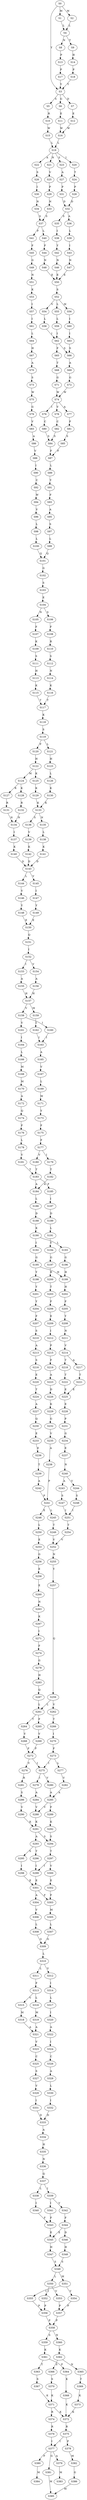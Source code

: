strict digraph  {
	S0 -> S1 [ label = M ];
	S0 -> S2 [ label = M ];
	S0 -> S3 [ label = Y ];
	S1 -> S4 [ label = L ];
	S2 -> S4 [ label = L ];
	S3 -> S5 [ label = S ];
	S3 -> S6 [ label = G ];
	S3 -> S7 [ label = D ];
	S4 -> S8 [ label = N ];
	S4 -> S9 [ label = T ];
	S5 -> S10 [ label = R ];
	S6 -> S11 [ label = E ];
	S7 -> S12 [ label = E ];
	S8 -> S13 [ label = P ];
	S9 -> S14 [ label = H ];
	S10 -> S15 [ label = W ];
	S11 -> S16 [ label = W ];
	S12 -> S16 [ label = W ];
	S13 -> S17 [ label = P ];
	S14 -> S18 [ label = P ];
	S15 -> S19 [ label = L ];
	S16 -> S19 [ label = L ];
	S17 -> S3 [ label = Y ];
	S18 -> S3 [ label = Y ];
	S19 -> S20 [ label = I ];
	S19 -> S21 [ label = N ];
	S19 -> S22 [ label = A ];
	S19 -> S23 [ label = S ];
	S20 -> S24 [ label = T ];
	S21 -> S25 [ label = V ];
	S22 -> S26 [ label = S ];
	S23 -> S27 [ label = A ];
	S24 -> S28 [ label = P ];
	S25 -> S29 [ label = P ];
	S26 -> S30 [ label = I ];
	S27 -> S31 [ label = P ];
	S28 -> S32 [ label = D ];
	S29 -> S33 [ label = N ];
	S30 -> S34 [ label = N ];
	S31 -> S32 [ label = D ];
	S32 -> S35 [ label = S ];
	S32 -> S36 [ label = A ];
	S33 -> S37 [ label = S ];
	S34 -> S37 [ label = S ];
	S35 -> S38 [ label = I ];
	S36 -> S39 [ label = L ];
	S37 -> S40 [ label = L ];
	S37 -> S41 [ label = F ];
	S38 -> S42 [ label = Y ];
	S39 -> S43 [ label = I ];
	S40 -> S44 [ label = F ];
	S41 -> S45 [ label = F ];
	S42 -> S46 [ label = N ];
	S43 -> S47 [ label = N ];
	S44 -> S48 [ label = N ];
	S45 -> S49 [ label = G ];
	S46 -> S50 [ label = E ];
	S47 -> S50 [ label = E ];
	S48 -> S50 [ label = E ];
	S49 -> S51 [ label = N ];
	S50 -> S52 [ label = S ];
	S51 -> S53 [ label = K ];
	S52 -> S54 [ label = V ];
	S52 -> S55 [ label = L ];
	S52 -> S56 [ label = M ];
	S53 -> S57 [ label = I ];
	S54 -> S58 [ label = L ];
	S55 -> S59 [ label = L ];
	S56 -> S60 [ label = I ];
	S57 -> S61 [ label = I ];
	S58 -> S62 [ label = I ];
	S59 -> S62 [ label = I ];
	S60 -> S63 [ label = I ];
	S61 -> S64 [ label = L ];
	S62 -> S65 [ label = F ];
	S62 -> S66 [ label = S ];
	S63 -> S66 [ label = S ];
	S64 -> S67 [ label = H ];
	S65 -> S68 [ label = T ];
	S66 -> S69 [ label = A ];
	S67 -> S70 [ label = A ];
	S68 -> S71 [ label = G ];
	S69 -> S72 [ label = G ];
	S70 -> S73 [ label = S ];
	S71 -> S74 [ label = W ];
	S72 -> S74 [ label = W ];
	S73 -> S75 [ label = W ];
	S74 -> S76 [ label = I ];
	S74 -> S77 [ label = A ];
	S74 -> S78 [ label = V ];
	S75 -> S79 [ label = G ];
	S76 -> S80 [ label = C ];
	S77 -> S81 [ label = F ];
	S78 -> S82 [ label = C ];
	S79 -> S83 [ label = V ];
	S80 -> S84 [ label = S ];
	S81 -> S85 [ label = S ];
	S82 -> S84 [ label = S ];
	S83 -> S86 [ label = A ];
	S84 -> S87 [ label = F ];
	S85 -> S87 [ label = F ];
	S86 -> S88 [ label = V ];
	S87 -> S89 [ label = L ];
	S88 -> S90 [ label = I ];
	S89 -> S91 [ label = Y ];
	S90 -> S92 [ label = C ];
	S91 -> S93 [ label = F ];
	S92 -> S94 [ label = W ];
	S93 -> S95 [ label = A ];
	S94 -> S96 [ label = V ];
	S95 -> S97 [ label = S ];
	S96 -> S98 [ label = L ];
	S97 -> S99 [ label = L ];
	S98 -> S100 [ label = L ];
	S99 -> S101 [ label = Q ];
	S100 -> S101 [ label = Q ];
	S101 -> S102 [ label = G ];
	S102 -> S103 [ label = S ];
	S103 -> S104 [ label = E ];
	S104 -> S105 [ label = N ];
	S104 -> S106 [ label = S ];
	S105 -> S107 [ label = F ];
	S106 -> S108 [ label = F ];
	S107 -> S109 [ label = K ];
	S108 -> S110 [ label = R ];
	S109 -> S111 [ label = S ];
	S110 -> S112 [ label = S ];
	S111 -> S113 [ label = H ];
	S112 -> S114 [ label = N ];
	S113 -> S115 [ label = K ];
	S114 -> S116 [ label = K ];
	S115 -> S117 [ label = T ];
	S116 -> S117 [ label = T ];
	S117 -> S118 [ label = K ];
	S118 -> S119 [ label = S ];
	S119 -> S120 [ label = F ];
	S119 -> S121 [ label = L ];
	S120 -> S122 [ label = H ];
	S121 -> S123 [ label = H ];
	S122 -> S124 [ label = M ];
	S122 -> S125 [ label = K ];
	S123 -> S126 [ label = L ];
	S124 -> S127 [ label = R ];
	S124 -> S128 [ label = K ];
	S125 -> S129 [ label = K ];
	S126 -> S130 [ label = K ];
	S127 -> S131 [ label = R ];
	S128 -> S132 [ label = R ];
	S129 -> S133 [ label = K ];
	S130 -> S133 [ label = K ];
	S131 -> S134 [ label = N ];
	S132 -> S134 [ label = N ];
	S133 -> S135 [ label = N ];
	S133 -> S136 [ label = S ];
	S134 -> S137 [ label = I ];
	S135 -> S138 [ label = L ];
	S136 -> S139 [ label = V ];
	S137 -> S140 [ label = K ];
	S138 -> S141 [ label = K ];
	S139 -> S142 [ label = K ];
	S140 -> S143 [ label = D ];
	S141 -> S143 [ label = D ];
	S142 -> S143 [ label = D ];
	S143 -> S144 [ label = L ];
	S143 -> S145 [ label = V ];
	S144 -> S146 [ label = V ];
	S145 -> S147 [ label = I ];
	S146 -> S148 [ label = Y ];
	S147 -> S149 [ label = Y ];
	S148 -> S150 [ label = E ];
	S149 -> S150 [ label = E ];
	S150 -> S151 [ label = Q ];
	S151 -> S152 [ label = I ];
	S152 -> S153 [ label = I ];
	S152 -> S154 [ label = V ];
	S153 -> S155 [ label = A ];
	S154 -> S156 [ label = A ];
	S155 -> S157 [ label = H ];
	S156 -> S157 [ label = H ];
	S157 -> S158 [ label = V ];
	S157 -> S159 [ label = M ];
	S158 -> S160 [ label = I ];
	S158 -> S161 [ label = V ];
	S159 -> S162 [ label = I ];
	S160 -> S163 [ label = I ];
	S161 -> S164 [ label = I ];
	S162 -> S163 [ label = I ];
	S163 -> S165 [ label = A ];
	S164 -> S166 [ label = L ];
	S165 -> S167 [ label = V ];
	S166 -> S168 [ label = M ];
	S167 -> S169 [ label = L ];
	S168 -> S170 [ label = M ];
	S169 -> S171 [ label = M ];
	S170 -> S172 [ label = A ];
	S171 -> S173 [ label = Y ];
	S172 -> S174 [ label = Q ];
	S173 -> S175 [ label = F ];
	S174 -> S176 [ label = F ];
	S175 -> S177 [ label = F ];
	S176 -> S178 [ label = L ];
	S177 -> S179 [ label = I ];
	S177 -> S180 [ label = V ];
	S178 -> S181 [ label = V ];
	S179 -> S182 [ label = T ];
	S180 -> S183 [ label = T ];
	S181 -> S183 [ label = T ];
	S182 -> S184 [ label = A ];
	S183 -> S184 [ label = A ];
	S183 -> S185 [ label = F ];
	S184 -> S186 [ label = L ];
	S185 -> S187 [ label = I ];
	S186 -> S188 [ label = D ];
	S187 -> S189 [ label = D ];
	S188 -> S190 [ label = K ];
	S189 -> S191 [ label = L ];
	S190 -> S192 [ label = I ];
	S190 -> S193 [ label = L ];
	S191 -> S194 [ label = Y ];
	S192 -> S195 [ label = G ];
	S193 -> S196 [ label = G ];
	S194 -> S197 [ label = G ];
	S195 -> S198 [ label = Y ];
	S195 -> S199 [ label = H ];
	S196 -> S199 [ label = H ];
	S197 -> S200 [ label = R ];
	S198 -> S201 [ label = Y ];
	S199 -> S202 [ label = H ];
	S200 -> S203 [ label = T ];
	S201 -> S204 [ label = Y ];
	S202 -> S205 [ label = F ];
	S203 -> S206 [ label = F ];
	S204 -> S207 [ label = F ];
	S205 -> S208 [ label = Y ];
	S206 -> S209 [ label = E ];
	S207 -> S210 [ label = S ];
	S208 -> S211 [ label = N ];
	S209 -> S212 [ label = I ];
	S210 -> S213 [ label = A ];
	S211 -> S214 [ label = V ];
	S212 -> S215 [ label = P ];
	S213 -> S216 [ label = S ];
	S214 -> S217 [ label = A ];
	S214 -> S218 [ label = T ];
	S215 -> S219 [ label = F ];
	S216 -> S220 [ label = E ];
	S217 -> S221 [ label = T ];
	S218 -> S222 [ label = T ];
	S219 -> S223 [ label = A ];
	S220 -> S224 [ label = T ];
	S221 -> S225 [ label = E ];
	S222 -> S225 [ label = E ];
	S223 -> S226 [ label = D ];
	S224 -> S227 [ label = A ];
	S225 -> S228 [ label = E ];
	S226 -> S229 [ label = K ];
	S227 -> S230 [ label = Q ];
	S228 -> S231 [ label = P ];
	S229 -> S232 [ label = G ];
	S230 -> S233 [ label = E ];
	S231 -> S234 [ label = G ];
	S232 -> S235 [ label = V ];
	S233 -> S236 [ label = E ];
	S234 -> S237 [ label = E ];
	S235 -> S238 [ label = A ];
	S236 -> S239 [ label = T ];
	S237 -> S240 [ label = N ];
	S238 -> S241 [ label = P ];
	S239 -> S242 [ label = A ];
	S240 -> S243 [ label = A ];
	S240 -> S244 [ label = V ];
	S241 -> S245 [ label = L ];
	S241 -> S246 [ label = E ];
	S242 -> S241 [ label = P ];
	S243 -> S247 [ label = S ];
	S244 -> S248 [ label = S ];
	S245 -> S249 [ label = T ];
	S246 -> S250 [ label = L ];
	S247 -> S251 [ label = I ];
	S248 -> S251 [ label = I ];
	S249 -> S252 [ label = V ];
	S250 -> S253 [ label = E ];
	S251 -> S254 [ label = T ];
	S252 -> S255 [ label = N ];
	S253 -> S256 [ label = G ];
	S254 -> S252 [ label = V ];
	S255 -> S257 [ label = Y ];
	S256 -> S258 [ label = E ];
	S257 -> S259 [ label = Q ];
	S258 -> S260 [ label = E ];
	S259 -> S261 [ label = L ];
	S259 -> S262 [ label = V ];
	S260 -> S263 [ label = N ];
	S261 -> S264 [ label = T ];
	S261 -> S265 [ label = F ];
	S262 -> S266 [ label = T ];
	S263 -> S267 [ label = K ];
	S264 -> S268 [ label = V ];
	S265 -> S269 [ label = V ];
	S266 -> S270 [ label = I ];
	S267 -> S271 [ label = I ];
	S268 -> S272 [ label = F ];
	S269 -> S272 [ label = F ];
	S270 -> S273 [ label = F ];
	S271 -> S274 [ label = F ];
	S272 -> S275 [ label = I ];
	S272 -> S276 [ label = V ];
	S273 -> S275 [ label = I ];
	S273 -> S277 [ label = L ];
	S274 -> S278 [ label = G ];
	S275 -> S279 [ label = I ];
	S275 -> S280 [ label = V ];
	S276 -> S281 [ label = R ];
	S277 -> S282 [ label = V ];
	S278 -> S283 [ label = H ];
	S279 -> S284 [ label = A ];
	S280 -> S285 [ label = A ];
	S281 -> S286 [ label = S ];
	S282 -> S285 [ label = A ];
	S283 -> S287 [ label = Q ];
	S284 -> S288 [ label = V ];
	S285 -> S289 [ label = F ];
	S285 -> S288 [ label = V ];
	S286 -> S290 [ label = V ];
	S287 -> S261 [ label = L ];
	S288 -> S291 [ label = K ];
	S289 -> S292 [ label = K ];
	S290 -> S291 [ label = K ];
	S291 -> S293 [ label = A ];
	S291 -> S294 [ label = S ];
	S292 -> S294 [ label = S ];
	S293 -> S295 [ label = S ];
	S293 -> S296 [ label = T ];
	S294 -> S297 [ label = T ];
	S295 -> S298 [ label = I ];
	S296 -> S299 [ label = I ];
	S297 -> S299 [ label = I ];
	S297 -> S300 [ label = V ];
	S298 -> S301 [ label = E ];
	S299 -> S301 [ label = E ];
	S300 -> S302 [ label = E ];
	S301 -> S303 [ label = F ];
	S301 -> S304 [ label = A ];
	S302 -> S303 [ label = F ];
	S303 -> S305 [ label = M ];
	S304 -> S306 [ label = V ];
	S305 -> S307 [ label = L ];
	S306 -> S308 [ label = L ];
	S307 -> S309 [ label = G ];
	S308 -> S309 [ label = G ];
	S309 -> S310 [ label = L ];
	S310 -> S311 [ label = L ];
	S310 -> S312 [ label = V ];
	S311 -> S313 [ label = F ];
	S312 -> S314 [ label = I ];
	S313 -> S315 [ label = V ];
	S313 -> S316 [ label = L ];
	S314 -> S317 [ label = L ];
	S315 -> S318 [ label = M ];
	S316 -> S319 [ label = M ];
	S317 -> S320 [ label = I ];
	S318 -> S321 [ label = A ];
	S319 -> S321 [ label = A ];
	S320 -> S322 [ label = A ];
	S321 -> S323 [ label = V ];
	S322 -> S324 [ label = I ];
	S323 -> S325 [ label = C ];
	S324 -> S326 [ label = C ];
	S325 -> S327 [ label = S ];
	S326 -> S328 [ label = A ];
	S327 -> S329 [ label = V ];
	S328 -> S330 [ label = L ];
	S329 -> S331 [ label = I ];
	S330 -> S332 [ label = I ];
	S331 -> S333 [ label = D ];
	S332 -> S333 [ label = D ];
	S333 -> S334 [ label = A ];
	S334 -> S335 [ label = H ];
	S335 -> S336 [ label = N ];
	S336 -> S337 [ label = Q ];
	S337 -> S338 [ label = L ];
	S337 -> S339 [ label = I ];
	S338 -> S340 [ label = I ];
	S339 -> S341 [ label = I ];
	S339 -> S342 [ label = V ];
	S340 -> S343 [ label = F ];
	S341 -> S343 [ label = F ];
	S342 -> S344 [ label = F ];
	S343 -> S345 [ label = E ];
	S344 -> S345 [ label = E ];
	S344 -> S346 [ label = D ];
	S345 -> S347 [ label = H ];
	S346 -> S348 [ label = H ];
	S347 -> S349 [ label = S ];
	S348 -> S349 [ label = S ];
	S349 -> S350 [ label = L ];
	S349 -> S351 [ label = M ];
	S350 -> S352 [ label = I ];
	S350 -> S353 [ label = V ];
	S351 -> S354 [ label = V ];
	S351 -> S355 [ label = I ];
	S352 -> S356 [ label = P ];
	S353 -> S357 [ label = P ];
	S354 -> S357 [ label = P ];
	S355 -> S356 [ label = P ];
	S356 -> S358 [ label = P ];
	S357 -> S358 [ label = P ];
	S358 -> S359 [ label = S ];
	S358 -> S360 [ label = N ];
	S359 -> S361 [ label = K ];
	S360 -> S362 [ label = K ];
	S361 -> S363 [ label = T ];
	S361 -> S364 [ label = P ];
	S362 -> S365 [ label = N ];
	S362 -> S366 [ label = S ];
	S363 -> S367 [ label = S ];
	S364 -> S368 [ label = K ];
	S365 -> S369 [ label = T ];
	S366 -> S370 [ label = S ];
	S367 -> S371 [ label = K ];
	S368 -> S372 [ label = K ];
	S369 -> S373 [ label = K ];
	S370 -> S371 [ label = K ];
	S371 -> S374 [ label = R ];
	S371 -> S372 [ label = K ];
	S372 -> S375 [ label = R ];
	S373 -> S372 [ label = K ];
	S374 -> S376 [ label = R ];
	S375 -> S377 [ label = I ];
	S375 -> S378 [ label = P ];
	S376 -> S377 [ label = I ];
	S377 -> S379 [ label = A ];
	S377 -> S380 [ label = P ];
	S377 -> S381 [ label = G ];
	S378 -> S382 [ label = M ];
	S379 -> S383 [ label = M ];
	S380 -> S384 [ label = M ];
	S381 -> S385 [ label = M ];
	S382 -> S386 [ label = G ];
	S386 -> S385 [ label = M ];
}
